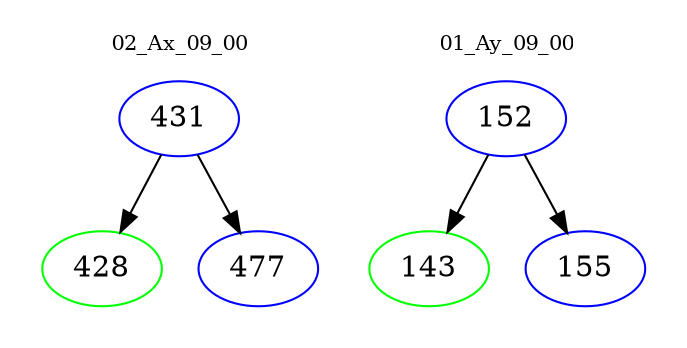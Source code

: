 digraph{
subgraph cluster_0 {
color = white
label = "02_Ax_09_00";
fontsize=10;
T0_431 [label="431", color="blue"]
T0_431 -> T0_428 [color="black"]
T0_428 [label="428", color="green"]
T0_431 -> T0_477 [color="black"]
T0_477 [label="477", color="blue"]
}
subgraph cluster_1 {
color = white
label = "01_Ay_09_00";
fontsize=10;
T1_152 [label="152", color="blue"]
T1_152 -> T1_143 [color="black"]
T1_143 [label="143", color="green"]
T1_152 -> T1_155 [color="black"]
T1_155 [label="155", color="blue"]
}
}
